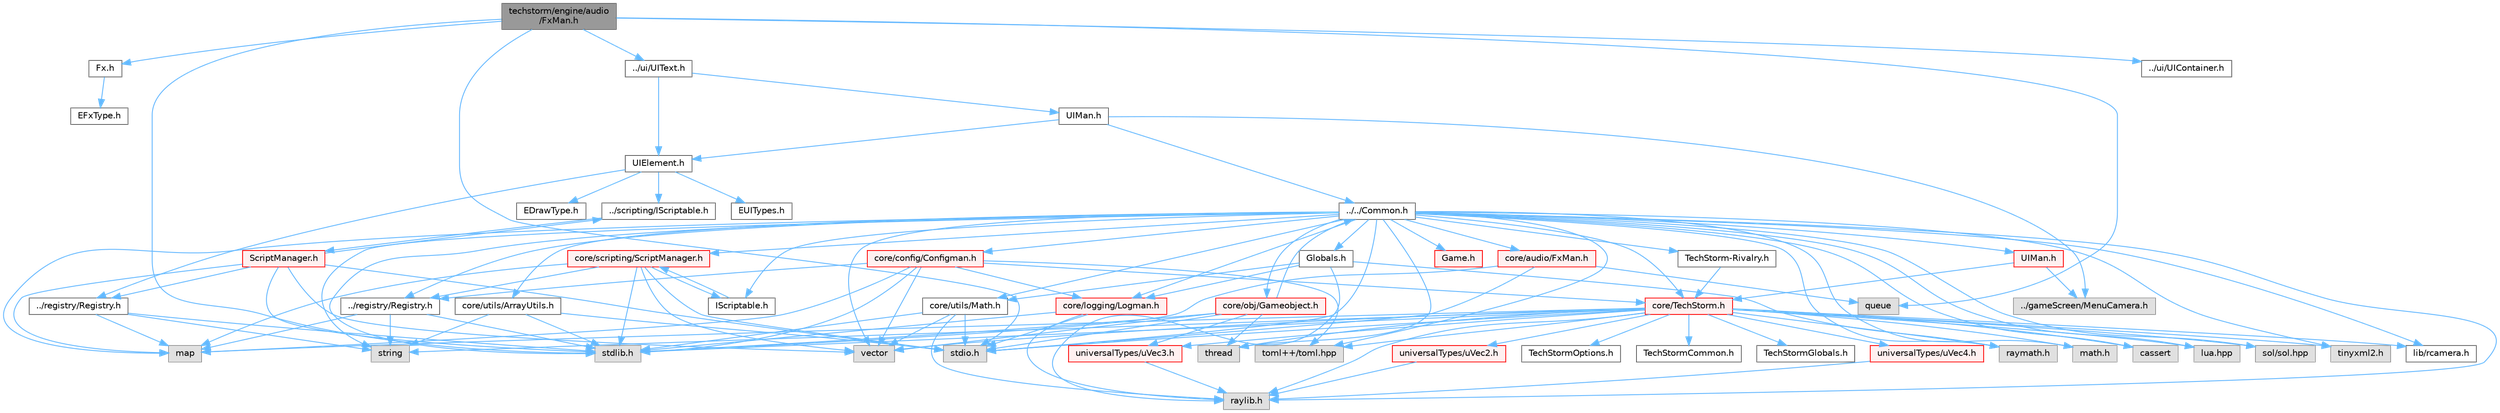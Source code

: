 digraph "techstorm/engine/audio/FxMan.h"
{
 // LATEX_PDF_SIZE
  bgcolor="transparent";
  edge [fontname=Helvetica,fontsize=10,labelfontname=Helvetica,labelfontsize=10];
  node [fontname=Helvetica,fontsize=10,shape=box,height=0.2,width=0.4];
  Node1 [id="Node000001",label="techstorm/engine/audio\l/FxMan.h",height=0.2,width=0.4,color="gray40", fillcolor="grey60", style="filled", fontcolor="black",tooltip=" "];
  Node1 -> Node2 [id="edge1_Node000001_Node000002",color="steelblue1",style="solid",tooltip=" "];
  Node2 [id="Node000002",label="Fx.h",height=0.2,width=0.4,color="grey40", fillcolor="white", style="filled",URL="$engine_2audio_2_fx_8h.html",tooltip=" "];
  Node2 -> Node3 [id="edge2_Node000002_Node000003",color="steelblue1",style="solid",tooltip=" "];
  Node3 [id="Node000003",label="EFxType.h",height=0.2,width=0.4,color="grey40", fillcolor="white", style="filled",URL="$engine_2audio_2_e_fx_type_8h.html",tooltip=" "];
  Node1 -> Node4 [id="edge3_Node000001_Node000004",color="steelblue1",style="solid",tooltip=" "];
  Node4 [id="Node000004",label="../ui/UIText.h",height=0.2,width=0.4,color="grey40", fillcolor="white", style="filled",URL="$engine_2ui_2_u_i_text_8h.html",tooltip=" "];
  Node4 -> Node5 [id="edge4_Node000004_Node000005",color="steelblue1",style="solid",tooltip=" "];
  Node5 [id="Node000005",label="UIMan.h",height=0.2,width=0.4,color="grey40", fillcolor="white", style="filled",URL="$engine_2ui_2_u_i_man_8h.html",tooltip=" "];
  Node5 -> Node6 [id="edge5_Node000005_Node000006",color="steelblue1",style="solid",tooltip=" "];
  Node6 [id="Node000006",label="../../Common.h",height=0.2,width=0.4,color="grey40", fillcolor="white", style="filled",URL="$_common_8h.html",tooltip=" "];
  Node6 -> Node7 [id="edge6_Node000006_Node000007",color="steelblue1",style="solid",tooltip=" "];
  Node7 [id="Node000007",label="raylib.h",height=0.2,width=0.4,color="grey60", fillcolor="#E0E0E0", style="filled",tooltip=" "];
  Node6 -> Node8 [id="edge7_Node000006_Node000008",color="steelblue1",style="solid",tooltip=" "];
  Node8 [id="Node000008",label="raymath.h",height=0.2,width=0.4,color="grey60", fillcolor="#E0E0E0", style="filled",tooltip=" "];
  Node6 -> Node9 [id="edge8_Node000006_Node000009",color="steelblue1",style="solid",tooltip=" "];
  Node9 [id="Node000009",label="lib/rcamera.h",height=0.2,width=0.4,color="grey40", fillcolor="white", style="filled",URL="$rcamera_8h.html",tooltip=" "];
  Node6 -> Node10 [id="edge9_Node000006_Node000010",color="steelblue1",style="solid",tooltip=" "];
  Node10 [id="Node000010",label="stdio.h",height=0.2,width=0.4,color="grey60", fillcolor="#E0E0E0", style="filled",tooltip=" "];
  Node6 -> Node11 [id="edge10_Node000006_Node000011",color="steelblue1",style="solid",tooltip=" "];
  Node11 [id="Node000011",label="stdlib.h",height=0.2,width=0.4,color="grey60", fillcolor="#E0E0E0", style="filled",tooltip=" "];
  Node6 -> Node12 [id="edge11_Node000006_Node000012",color="steelblue1",style="solid",tooltip=" "];
  Node12 [id="Node000012",label="string",height=0.2,width=0.4,color="grey60", fillcolor="#E0E0E0", style="filled",tooltip=" "];
  Node6 -> Node13 [id="edge12_Node000006_Node000013",color="steelblue1",style="solid",tooltip=" "];
  Node13 [id="Node000013",label="vector",height=0.2,width=0.4,color="grey60", fillcolor="#E0E0E0", style="filled",tooltip=" "];
  Node6 -> Node14 [id="edge13_Node000006_Node000014",color="steelblue1",style="solid",tooltip=" "];
  Node14 [id="Node000014",label="map",height=0.2,width=0.4,color="grey60", fillcolor="#E0E0E0", style="filled",tooltip=" "];
  Node6 -> Node15 [id="edge14_Node000006_Node000015",color="steelblue1",style="solid",tooltip=" "];
  Node15 [id="Node000015",label="thread",height=0.2,width=0.4,color="grey60", fillcolor="#E0E0E0", style="filled",tooltip=" "];
  Node6 -> Node16 [id="edge15_Node000006_Node000016",color="steelblue1",style="solid",tooltip=" "];
  Node16 [id="Node000016",label="math.h",height=0.2,width=0.4,color="grey60", fillcolor="#E0E0E0", style="filled",tooltip=" "];
  Node6 -> Node17 [id="edge16_Node000006_Node000017",color="steelblue1",style="solid",tooltip=" "];
  Node17 [id="Node000017",label="cassert",height=0.2,width=0.4,color="grey60", fillcolor="#E0E0E0", style="filled",tooltip=" "];
  Node6 -> Node18 [id="edge17_Node000006_Node000018",color="steelblue1",style="solid",tooltip=" "];
  Node18 [id="Node000018",label="lua.hpp",height=0.2,width=0.4,color="grey60", fillcolor="#E0E0E0", style="filled",tooltip=" "];
  Node6 -> Node19 [id="edge18_Node000006_Node000019",color="steelblue1",style="solid",tooltip=" "];
  Node19 [id="Node000019",label="sol/sol.hpp",height=0.2,width=0.4,color="grey60", fillcolor="#E0E0E0", style="filled",tooltip=" "];
  Node6 -> Node20 [id="edge19_Node000006_Node000020",color="steelblue1",style="solid",tooltip=" "];
  Node20 [id="Node000020",label="toml++/toml.hpp",height=0.2,width=0.4,color="grey60", fillcolor="#E0E0E0", style="filled",tooltip=" "];
  Node6 -> Node21 [id="edge20_Node000006_Node000021",color="steelblue1",style="solid",tooltip=" "];
  Node21 [id="Node000021",label="tinyxml2.h",height=0.2,width=0.4,color="grey60", fillcolor="#E0E0E0", style="filled",tooltip=" "];
  Node6 -> Node22 [id="edge21_Node000006_Node000022",color="steelblue1",style="solid",tooltip=" "];
  Node22 [id="Node000022",label="Globals.h",height=0.2,width=0.4,color="grey40", fillcolor="white", style="filled",URL="$_globals_8h.html",tooltip=" "];
  Node22 -> Node7 [id="edge22_Node000022_Node000007",color="steelblue1",style="solid",tooltip=" "];
  Node22 -> Node8 [id="edge23_Node000022_Node000008",color="steelblue1",style="solid",tooltip=" "];
  Node22 -> Node23 [id="edge24_Node000022_Node000023",color="steelblue1",style="solid",tooltip=" "];
  Node23 [id="Node000023",label="core/utils/Math.h",height=0.2,width=0.4,color="grey40", fillcolor="white", style="filled",URL="$core_2utils_2_math_8h.html",tooltip=" "];
  Node23 -> Node7 [id="edge25_Node000023_Node000007",color="steelblue1",style="solid",tooltip=" "];
  Node23 -> Node11 [id="edge26_Node000023_Node000011",color="steelblue1",style="solid",tooltip=" "];
  Node23 -> Node10 [id="edge27_Node000023_Node000010",color="steelblue1",style="solid",tooltip=" "];
  Node23 -> Node13 [id="edge28_Node000023_Node000013",color="steelblue1",style="solid",tooltip=" "];
  Node22 -> Node24 [id="edge29_Node000022_Node000024",color="steelblue1",style="solid",tooltip=" "];
  Node24 [id="Node000024",label="core/logging/Logman.h",height=0.2,width=0.4,color="red", fillcolor="#FFF0F0", style="filled",URL="$core_2logging_2_logman_8h.html",tooltip=" "];
  Node24 -> Node10 [id="edge30_Node000024_Node000010",color="steelblue1",style="solid",tooltip=" "];
  Node24 -> Node11 [id="edge31_Node000024_Node000011",color="steelblue1",style="solid",tooltip=" "];
  Node24 -> Node7 [id="edge32_Node000024_Node000007",color="steelblue1",style="solid",tooltip=" "];
  Node6 -> Node27 [id="edge33_Node000006_Node000027",color="steelblue1",style="solid",tooltip=" "];
  Node27 [id="Node000027",label="core/TechStorm.h",height=0.2,width=0.4,color="red", fillcolor="#FFF0F0", style="filled",URL="$_tech_storm_8h.html",tooltip=" "];
  Node27 -> Node28 [id="edge34_Node000027_Node000028",color="steelblue1",style="solid",tooltip=" "];
  Node28 [id="Node000028",label="TechStormOptions.h",height=0.2,width=0.4,color="grey40", fillcolor="white", style="filled",URL="$_tech_storm_options_8h.html",tooltip=" "];
  Node27 -> Node29 [id="edge35_Node000027_Node000029",color="steelblue1",style="solid",tooltip=" "];
  Node29 [id="Node000029",label="TechStormCommon.h",height=0.2,width=0.4,color="grey40", fillcolor="white", style="filled",URL="$_tech_storm_common_8h.html",tooltip=" "];
  Node27 -> Node30 [id="edge36_Node000027_Node000030",color="steelblue1",style="solid",tooltip=" "];
  Node30 [id="Node000030",label="TechStormGlobals.h",height=0.2,width=0.4,color="grey40", fillcolor="white", style="filled",URL="$_tech_storm_globals_8h.html",tooltip=" "];
  Node27 -> Node7 [id="edge37_Node000027_Node000007",color="steelblue1",style="solid",tooltip=" "];
  Node27 -> Node8 [id="edge38_Node000027_Node000008",color="steelblue1",style="solid",tooltip=" "];
  Node27 -> Node9 [id="edge39_Node000027_Node000009",color="steelblue1",style="solid",tooltip=" "];
  Node27 -> Node10 [id="edge40_Node000027_Node000010",color="steelblue1",style="solid",tooltip=" "];
  Node27 -> Node11 [id="edge41_Node000027_Node000011",color="steelblue1",style="solid",tooltip=" "];
  Node27 -> Node13 [id="edge42_Node000027_Node000013",color="steelblue1",style="solid",tooltip=" "];
  Node27 -> Node12 [id="edge43_Node000027_Node000012",color="steelblue1",style="solid",tooltip=" "];
  Node27 -> Node14 [id="edge44_Node000027_Node000014",color="steelblue1",style="solid",tooltip=" "];
  Node27 -> Node15 [id="edge45_Node000027_Node000015",color="steelblue1",style="solid",tooltip=" "];
  Node27 -> Node16 [id="edge46_Node000027_Node000016",color="steelblue1",style="solid",tooltip=" "];
  Node27 -> Node17 [id="edge47_Node000027_Node000017",color="steelblue1",style="solid",tooltip=" "];
  Node27 -> Node18 [id="edge48_Node000027_Node000018",color="steelblue1",style="solid",tooltip=" "];
  Node27 -> Node19 [id="edge49_Node000027_Node000019",color="steelblue1",style="solid",tooltip=" "];
  Node27 -> Node20 [id="edge50_Node000027_Node000020",color="steelblue1",style="solid",tooltip=" "];
  Node27 -> Node21 [id="edge51_Node000027_Node000021",color="steelblue1",style="solid",tooltip=" "];
  Node27 -> Node31 [id="edge52_Node000027_Node000031",color="steelblue1",style="solid",tooltip=" "];
  Node31 [id="Node000031",label="universalTypes/uVec2.h",height=0.2,width=0.4,color="red", fillcolor="#FFF0F0", style="filled",URL="$u_vec2_8h.html",tooltip=" "];
  Node31 -> Node7 [id="edge53_Node000031_Node000007",color="steelblue1",style="solid",tooltip=" "];
  Node27 -> Node33 [id="edge54_Node000027_Node000033",color="steelblue1",style="solid",tooltip=" "];
  Node33 [id="Node000033",label="universalTypes/uVec3.h",height=0.2,width=0.4,color="red", fillcolor="#FFF0F0", style="filled",URL="$u_vec3_8h.html",tooltip=" "];
  Node33 -> Node7 [id="edge55_Node000033_Node000007",color="steelblue1",style="solid",tooltip=" "];
  Node27 -> Node35 [id="edge56_Node000027_Node000035",color="steelblue1",style="solid",tooltip=" "];
  Node35 [id="Node000035",label="universalTypes/uVec4.h",height=0.2,width=0.4,color="red", fillcolor="#FFF0F0", style="filled",URL="$u_vec4_8h.html",tooltip=" "];
  Node35 -> Node7 [id="edge57_Node000035_Node000007",color="steelblue1",style="solid",tooltip=" "];
  Node6 -> Node37 [id="edge58_Node000006_Node000037",color="steelblue1",style="solid",tooltip=" "];
  Node37 [id="Node000037",label="core/config/Configman.h",height=0.2,width=0.4,color="red", fillcolor="#FFF0F0", style="filled",URL="$core_2config_2_configman_8h.html",tooltip=" "];
  Node37 -> Node27 [id="edge59_Node000037_Node000027",color="steelblue1",style="solid",tooltip=" "];
  Node37 -> Node24 [id="edge60_Node000037_Node000024",color="steelblue1",style="solid",tooltip=" "];
  Node37 -> Node65 [id="edge61_Node000037_Node000065",color="steelblue1",style="solid",tooltip=" "];
  Node65 [id="Node000065",label="../registry/Registry.h",height=0.2,width=0.4,color="grey40", fillcolor="white", style="filled",URL="$core_2registry_2_registry_8h.html",tooltip=" "];
  Node65 -> Node11 [id="edge62_Node000065_Node000011",color="steelblue1",style="solid",tooltip=" "];
  Node65 -> Node14 [id="edge63_Node000065_Node000014",color="steelblue1",style="solid",tooltip=" "];
  Node65 -> Node12 [id="edge64_Node000065_Node000012",color="steelblue1",style="solid",tooltip=" "];
  Node37 -> Node20 [id="edge65_Node000037_Node000020",color="steelblue1",style="solid",tooltip=" "];
  Node37 -> Node13 [id="edge66_Node000037_Node000013",color="steelblue1",style="solid",tooltip=" "];
  Node37 -> Node11 [id="edge67_Node000037_Node000011",color="steelblue1",style="solid",tooltip=" "];
  Node37 -> Node14 [id="edge68_Node000037_Node000014",color="steelblue1",style="solid",tooltip=" "];
  Node6 -> Node24 [id="edge69_Node000006_Node000024",color="steelblue1",style="solid",tooltip=" "];
  Node6 -> Node66 [id="edge70_Node000006_Node000066",color="steelblue1",style="solid",tooltip=" "];
  Node66 [id="Node000066",label="core/obj/Gameobject.h",height=0.2,width=0.4,color="red", fillcolor="#FFF0F0", style="filled",URL="$core_2obj_2_gameobject_8h.html",tooltip=" "];
  Node66 -> Node6 [id="edge71_Node000066_Node000006",color="steelblue1",style="solid",tooltip=" "];
  Node66 -> Node33 [id="edge72_Node000066_Node000033",color="steelblue1",style="solid",tooltip=" "];
  Node66 -> Node10 [id="edge73_Node000066_Node000010",color="steelblue1",style="solid",tooltip=" "];
  Node66 -> Node11 [id="edge74_Node000066_Node000011",color="steelblue1",style="solid",tooltip=" "];
  Node66 -> Node13 [id="edge75_Node000066_Node000013",color="steelblue1",style="solid",tooltip=" "];
  Node66 -> Node15 [id="edge76_Node000066_Node000015",color="steelblue1",style="solid",tooltip=" "];
  Node6 -> Node23 [id="edge77_Node000006_Node000023",color="steelblue1",style="solid",tooltip=" "];
  Node6 -> Node65 [id="edge78_Node000006_Node000065",color="steelblue1",style="solid",tooltip=" "];
  Node6 -> Node71 [id="edge79_Node000006_Node000071",color="steelblue1",style="solid",tooltip=" "];
  Node71 [id="Node000071",label="core/scripting/ScriptManager.h",height=0.2,width=0.4,color="red", fillcolor="#FFF0F0", style="filled",URL="$core_2scripting_2_script_manager_8h.html",tooltip=" "];
  Node71 -> Node10 [id="edge80_Node000071_Node000010",color="steelblue1",style="solid",tooltip=" "];
  Node71 -> Node11 [id="edge81_Node000071_Node000011",color="steelblue1",style="solid",tooltip=" "];
  Node71 -> Node13 [id="edge82_Node000071_Node000013",color="steelblue1",style="solid",tooltip=" "];
  Node71 -> Node14 [id="edge83_Node000071_Node000014",color="steelblue1",style="solid",tooltip=" "];
  Node71 -> Node72 [id="edge84_Node000071_Node000072",color="steelblue1",style="solid",tooltip=" "];
  Node72 [id="Node000072",label="IScriptable.h",height=0.2,width=0.4,color="grey40", fillcolor="white", style="filled",URL="$core_2scripting_2_i_scriptable_8h.html",tooltip=" "];
  Node72 -> Node71 [id="edge85_Node000072_Node000071",color="steelblue1",style="solid",tooltip=" "];
  Node71 -> Node65 [id="edge86_Node000071_Node000065",color="steelblue1",style="solid",tooltip=" "];
  Node6 -> Node72 [id="edge87_Node000006_Node000072",color="steelblue1",style="solid",tooltip=" "];
  Node6 -> Node79 [id="edge88_Node000006_Node000079",color="steelblue1",style="solid",tooltip=" "];
  Node79 [id="Node000079",label="core/utils/ArrayUtils.h",height=0.2,width=0.4,color="grey40", fillcolor="white", style="filled",URL="$core_2utils_2_array_utils_8h.html",tooltip=" "];
  Node79 -> Node10 [id="edge89_Node000079_Node000010",color="steelblue1",style="solid",tooltip=" "];
  Node79 -> Node11 [id="edge90_Node000079_Node000011",color="steelblue1",style="solid",tooltip=" "];
  Node79 -> Node12 [id="edge91_Node000079_Node000012",color="steelblue1",style="solid",tooltip=" "];
  Node6 -> Node80 [id="edge92_Node000006_Node000080",color="steelblue1",style="solid",tooltip=" "];
  Node80 [id="Node000080",label="core/audio/FxMan.h",height=0.2,width=0.4,color="red", fillcolor="#FFF0F0", style="filled",URL="$core_2audio_2_fx_man_8h.html",tooltip=" "];
  Node80 -> Node11 [id="edge93_Node000080_Node000011",color="steelblue1",style="solid",tooltip=" "];
  Node80 -> Node10 [id="edge94_Node000080_Node000010",color="steelblue1",style="solid",tooltip=" "];
  Node80 -> Node76 [id="edge95_Node000080_Node000076",color="steelblue1",style="solid",tooltip=" "];
  Node76 [id="Node000076",label="queue",height=0.2,width=0.4,color="grey60", fillcolor="#E0E0E0", style="filled",tooltip=" "];
  Node6 -> Node84 [id="edge96_Node000006_Node000084",color="steelblue1",style="solid",tooltip=" "];
  Node84 [id="Node000084",label="UIMan.h",height=0.2,width=0.4,color="red", fillcolor="#FFF0F0", style="filled",URL="$core_2ui_2_u_i_man_8h.html",tooltip=" "];
  Node84 -> Node27 [id="edge97_Node000084_Node000027",color="steelblue1",style="solid",tooltip=" "];
  Node84 -> Node85 [id="edge98_Node000084_Node000085",color="steelblue1",style="solid",tooltip=" "];
  Node85 [id="Node000085",label="../gameScreen/MenuCamera.h",height=0.2,width=0.4,color="grey60", fillcolor="#E0E0E0", style="filled",tooltip=" "];
  Node6 -> Node90 [id="edge99_Node000006_Node000090",color="steelblue1",style="solid",tooltip=" "];
  Node90 [id="Node000090",label="TechStorm-Rivalry.h",height=0.2,width=0.4,color="grey40", fillcolor="white", style="filled",URL="$techstorm-rivalry_8h.html",tooltip=" "];
  Node90 -> Node27 [id="edge100_Node000090_Node000027",color="steelblue1",style="solid",tooltip=" "];
  Node6 -> Node91 [id="edge101_Node000006_Node000091",color="steelblue1",style="solid",tooltip=" "];
  Node91 [id="Node000091",label="Game.h",height=0.2,width=0.4,color="red", fillcolor="#FFF0F0", style="filled",URL="$_game_8h.html",tooltip=" "];
  Node5 -> Node85 [id="edge102_Node000005_Node000085",color="steelblue1",style="solid",tooltip=" "];
  Node5 -> Node127 [id="edge103_Node000005_Node000127",color="steelblue1",style="solid",tooltip=" "];
  Node127 [id="Node000127",label="UIElement.h",height=0.2,width=0.4,color="grey40", fillcolor="white", style="filled",URL="$engine_2ui_2_u_i_element_8h.html",tooltip=" "];
  Node127 -> Node128 [id="edge104_Node000127_Node000128",color="steelblue1",style="solid",tooltip=" "];
  Node128 [id="Node000128",label="../scripting/IScriptable.h",height=0.2,width=0.4,color="grey40", fillcolor="white", style="filled",URL="$engine_2scripting_2_i_scriptable_8h.html",tooltip=" "];
  Node128 -> Node129 [id="edge105_Node000128_Node000129",color="steelblue1",style="solid",tooltip=" "];
  Node129 [id="Node000129",label="ScriptManager.h",height=0.2,width=0.4,color="red", fillcolor="#FFF0F0", style="filled",URL="$engine_2scripting_2_script_manager_8h.html",tooltip=" "];
  Node129 -> Node10 [id="edge106_Node000129_Node000010",color="steelblue1",style="solid",tooltip=" "];
  Node129 -> Node11 [id="edge107_Node000129_Node000011",color="steelblue1",style="solid",tooltip=" "];
  Node129 -> Node13 [id="edge108_Node000129_Node000013",color="steelblue1",style="solid",tooltip=" "];
  Node129 -> Node14 [id="edge109_Node000129_Node000014",color="steelblue1",style="solid",tooltip=" "];
  Node129 -> Node128 [id="edge110_Node000129_Node000128",color="steelblue1",style="solid",tooltip=" "];
  Node129 -> Node130 [id="edge111_Node000129_Node000130",color="steelblue1",style="solid",tooltip=" "];
  Node130 [id="Node000130",label="../registry/Registry.h",height=0.2,width=0.4,color="grey40", fillcolor="white", style="filled",URL="$engine_2registry_2_registry_8h.html",tooltip=" "];
  Node130 -> Node11 [id="edge112_Node000130_Node000011",color="steelblue1",style="solid",tooltip=" "];
  Node130 -> Node14 [id="edge113_Node000130_Node000014",color="steelblue1",style="solid",tooltip=" "];
  Node130 -> Node12 [id="edge114_Node000130_Node000012",color="steelblue1",style="solid",tooltip=" "];
  Node127 -> Node130 [id="edge115_Node000127_Node000130",color="steelblue1",style="solid",tooltip=" "];
  Node127 -> Node137 [id="edge116_Node000127_Node000137",color="steelblue1",style="solid",tooltip=" "];
  Node137 [id="Node000137",label="EUITypes.h",height=0.2,width=0.4,color="grey40", fillcolor="white", style="filled",URL="$engine_2ui_2_e_u_i_types_8h.html",tooltip=" "];
  Node127 -> Node138 [id="edge117_Node000127_Node000138",color="steelblue1",style="solid",tooltip=" "];
  Node138 [id="Node000138",label="EDrawType.h",height=0.2,width=0.4,color="grey40", fillcolor="white", style="filled",URL="$engine_2ui_2_e_draw_type_8h.html",tooltip=" "];
  Node4 -> Node127 [id="edge118_Node000004_Node000127",color="steelblue1",style="solid",tooltip=" "];
  Node1 -> Node139 [id="edge119_Node000001_Node000139",color="steelblue1",style="solid",tooltip=" "];
  Node139 [id="Node000139",label="../ui/UIContainer.h",height=0.2,width=0.4,color="grey40", fillcolor="white", style="filled",URL="$engine_2ui_2_u_i_container_8h.html",tooltip=" "];
  Node1 -> Node11 [id="edge120_Node000001_Node000011",color="steelblue1",style="solid",tooltip=" "];
  Node1 -> Node10 [id="edge121_Node000001_Node000010",color="steelblue1",style="solid",tooltip=" "];
  Node1 -> Node76 [id="edge122_Node000001_Node000076",color="steelblue1",style="solid",tooltip=" "];
}
